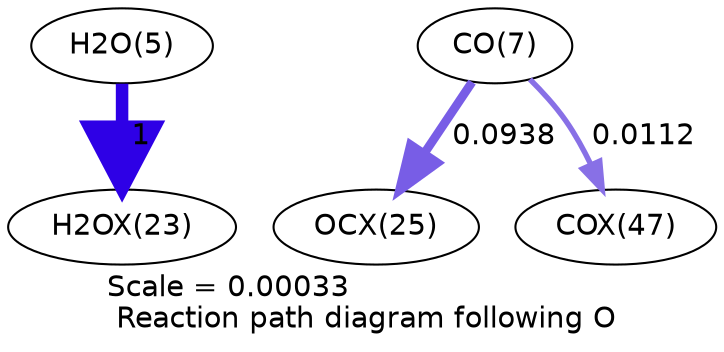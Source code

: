 digraph reaction_paths {
center=1;
s7 -> s40[fontname="Helvetica", penwidth=6, arrowsize=3, color="0.7, 1.5, 0.9"
, label=" 1"];
s9 -> s42[fontname="Helvetica", penwidth=4.21, arrowsize=2.11, color="0.7, 0.594, 0.9"
, label=" 0.0938"];
s9 -> s48[fontname="Helvetica", penwidth=2.61, arrowsize=1.3, color="0.7, 0.511, 0.9"
, label=" 0.0112"];
s7 [ fontname="Helvetica", label="H2O(5)"];
s9 [ fontname="Helvetica", label="CO(7)"];
s40 [ fontname="Helvetica", label="H2OX(23)"];
s42 [ fontname="Helvetica", label="OCX(25)"];
s48 [ fontname="Helvetica", label="COX(47)"];
 label = "Scale = 0.00033\l Reaction path diagram following O";
 fontname = "Helvetica";
}
